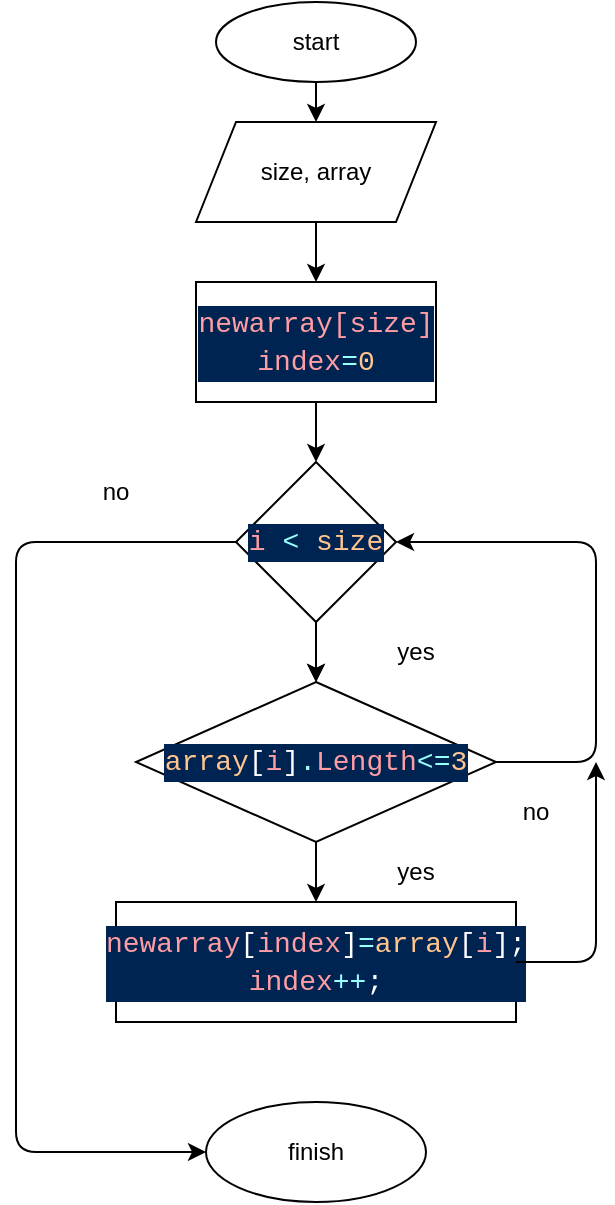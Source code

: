 <mxfile>
    <diagram id="yCa0GJiP0UrgbVNkVmcU" name="Страница 1">
        <mxGraphModel dx="790" dy="520" grid="1" gridSize="10" guides="1" tooltips="1" connect="1" arrows="1" fold="1" page="1" pageScale="1" pageWidth="827" pageHeight="1169" math="0" shadow="0">
            <root>
                <mxCell id="0"/>
                <mxCell id="1" parent="0"/>
                <mxCell id="2" value="" style="edgeStyle=none;html=1;" edge="1" parent="1" source="3" target="5">
                    <mxGeometry relative="1" as="geometry"/>
                </mxCell>
                <mxCell id="3" value="start" style="ellipse;whiteSpace=wrap;html=1;" vertex="1" parent="1">
                    <mxGeometry x="230" y="10" width="100" height="40" as="geometry"/>
                </mxCell>
                <mxCell id="4" value="" style="edgeStyle=none;html=1;" edge="1" parent="1" source="5" target="7">
                    <mxGeometry relative="1" as="geometry"/>
                </mxCell>
                <mxCell id="5" value="size, array" style="shape=parallelogram;perimeter=parallelogramPerimeter;whiteSpace=wrap;html=1;fixedSize=1;" vertex="1" parent="1">
                    <mxGeometry x="220" y="70" width="120" height="50" as="geometry"/>
                </mxCell>
                <mxCell id="6" value="" style="edgeStyle=none;html=1;" edge="1" parent="1" source="7" target="9">
                    <mxGeometry relative="1" as="geometry"/>
                </mxCell>
                <mxCell id="7" value="&lt;div style=&quot;color: rgb(255, 255, 255); background-color: rgb(0, 36, 81); font-family: Consolas, &amp;quot;Courier New&amp;quot;, monospace; font-size: 14px; line-height: 19px;&quot;&gt;&lt;span style=&quot;color: #ff9da4;&quot;&gt;newarray[size]&lt;br&gt;&lt;/span&gt;&lt;div style=&quot;line-height: 19px;&quot;&gt;&lt;span style=&quot;color: #ff9da4;&quot;&gt;index&lt;/span&gt;&lt;span style=&quot;color: #99ffff;&quot;&gt;=&lt;/span&gt;&lt;span style=&quot;color: #ffc58f;&quot;&gt;0&lt;/span&gt;&lt;/div&gt;&lt;/div&gt;" style="whiteSpace=wrap;html=1;" vertex="1" parent="1">
                    <mxGeometry x="220" y="150" width="120" height="60" as="geometry"/>
                </mxCell>
                <mxCell id="8" value="" style="edgeStyle=none;html=1;" edge="1" parent="1" source="9">
                    <mxGeometry relative="1" as="geometry">
                        <mxPoint x="280" y="350" as="targetPoint"/>
                    </mxGeometry>
                </mxCell>
                <mxCell id="18" value="" style="edgeStyle=none;html=1;" edge="1" parent="1" source="9" target="16">
                    <mxGeometry relative="1" as="geometry"/>
                </mxCell>
                <mxCell id="9" value="&lt;div style=&quot;color: rgb(255, 255, 255); background-color: rgb(0, 36, 81); font-family: Consolas, &amp;quot;Courier New&amp;quot;, monospace; font-size: 14px; line-height: 19px;&quot;&gt;&lt;span style=&quot;color: #ff9da4;&quot;&gt;i&lt;/span&gt; &lt;span style=&quot;color: #99ffff;&quot;&gt;&amp;lt;&lt;/span&gt; &lt;span style=&quot;color: #ffc58f;&quot;&gt;size&lt;/span&gt;&lt;/div&gt;" style="rhombus;whiteSpace=wrap;html=1;" vertex="1" parent="1">
                    <mxGeometry x="240" y="240" width="80" height="80" as="geometry"/>
                </mxCell>
                <mxCell id="10" value="" style="edgeStyle=none;html=1;" edge="1" parent="1" target="12">
                    <mxGeometry relative="1" as="geometry">
                        <mxPoint x="280" y="430" as="sourcePoint"/>
                    </mxGeometry>
                </mxCell>
                <mxCell id="12" value="&lt;div style=&quot;color: rgb(255, 255, 255); background-color: rgb(0, 36, 81); font-family: Consolas, &amp;quot;Courier New&amp;quot;, monospace; font-size: 14px; line-height: 19px;&quot;&gt;&lt;div style=&quot;line-height: 19px;&quot;&gt;&lt;div&gt;&lt;span style=&quot;color: #ff9da4;&quot;&gt;newarray&lt;/span&gt;[&lt;span style=&quot;color: #ff9da4;&quot;&gt;index&lt;/span&gt;]&lt;span style=&quot;color: #99ffff;&quot;&gt;=&lt;/span&gt;&lt;span style=&quot;color: #ffc58f;&quot;&gt;array&lt;/span&gt;[&lt;span style=&quot;color: #ff9da4;&quot;&gt;i&lt;/span&gt;];&lt;/div&gt;&lt;div&gt;&lt;span style=&quot;color: #ff9da4;&quot;&gt;index&lt;/span&gt;&lt;span style=&quot;color: #99ffff;&quot;&gt;++&lt;/span&gt;;&lt;/div&gt;&lt;/div&gt;&lt;/div&gt;" style="whiteSpace=wrap;html=1;" vertex="1" parent="1">
                    <mxGeometry x="180" y="460" width="200" height="60" as="geometry"/>
                </mxCell>
                <mxCell id="15" value="finish" style="ellipse;whiteSpace=wrap;html=1;" vertex="1" parent="1">
                    <mxGeometry x="225" y="560" width="110" height="50" as="geometry"/>
                </mxCell>
                <mxCell id="16" value="&lt;div style=&quot;color: rgb(255, 255, 255); background-color: rgb(0, 36, 81); font-family: Consolas, &amp;quot;Courier New&amp;quot;, monospace; font-size: 14px; line-height: 19px;&quot;&gt;&lt;span style=&quot;color: #ffc58f;&quot;&gt;array&lt;/span&gt;[&lt;span style=&quot;color: #ff9da4;&quot;&gt;i&lt;/span&gt;]&lt;span style=&quot;color: #99ffff;&quot;&gt;.&lt;/span&gt;&lt;span style=&quot;color: #ff9da4;&quot;&gt;Length&lt;/span&gt;&lt;span style=&quot;color: #99ffff;&quot;&gt;&amp;lt;=&lt;/span&gt;&lt;span style=&quot;color: #ffc58f;&quot;&gt;3&lt;/span&gt;&lt;/div&gt;" style="rhombus;whiteSpace=wrap;html=1;" vertex="1" parent="1">
                    <mxGeometry x="190" y="350" width="180" height="80" as="geometry"/>
                </mxCell>
                <mxCell id="19" value="yes" style="text;html=1;strokeColor=none;fillColor=none;align=center;verticalAlign=middle;whiteSpace=wrap;rounded=0;" vertex="1" parent="1">
                    <mxGeometry x="300" y="320" width="60" height="30" as="geometry"/>
                </mxCell>
                <mxCell id="21" value="no" style="text;html=1;strokeColor=none;fillColor=none;align=center;verticalAlign=middle;whiteSpace=wrap;rounded=0;" vertex="1" parent="1">
                    <mxGeometry x="360" y="400" width="60" height="30" as="geometry"/>
                </mxCell>
                <mxCell id="24" value="yes" style="text;html=1;strokeColor=none;fillColor=none;align=center;verticalAlign=middle;whiteSpace=wrap;rounded=0;" vertex="1" parent="1">
                    <mxGeometry x="300" y="430" width="60" height="30" as="geometry"/>
                </mxCell>
                <mxCell id="25" value="" style="endArrow=classic;html=1;exitX=1;exitY=0.5;exitDx=0;exitDy=0;entryX=1;entryY=0.5;entryDx=0;entryDy=0;" edge="1" parent="1" source="16" target="9">
                    <mxGeometry width="50" height="50" relative="1" as="geometry">
                        <mxPoint x="260" y="380" as="sourcePoint"/>
                        <mxPoint x="310" y="330" as="targetPoint"/>
                        <Array as="points">
                            <mxPoint x="420" y="390"/>
                            <mxPoint x="420" y="280"/>
                        </Array>
                    </mxGeometry>
                </mxCell>
                <mxCell id="26" value="" style="endArrow=classic;html=1;exitX=0;exitY=0.5;exitDx=0;exitDy=0;entryX=0;entryY=0.5;entryDx=0;entryDy=0;" edge="1" parent="1" source="9" target="15">
                    <mxGeometry width="50" height="50" relative="1" as="geometry">
                        <mxPoint x="260" y="380" as="sourcePoint"/>
                        <mxPoint x="310" y="330" as="targetPoint"/>
                        <Array as="points">
                            <mxPoint x="130" y="280"/>
                            <mxPoint x="130" y="585"/>
                        </Array>
                    </mxGeometry>
                </mxCell>
                <mxCell id="27" value="no" style="text;html=1;strokeColor=none;fillColor=none;align=center;verticalAlign=middle;whiteSpace=wrap;rounded=0;" vertex="1" parent="1">
                    <mxGeometry x="150" y="240" width="60" height="30" as="geometry"/>
                </mxCell>
                <mxCell id="28" value="" style="endArrow=classic;html=1;exitX=1;exitY=0.5;exitDx=0;exitDy=0;" edge="1" parent="1" source="12">
                    <mxGeometry width="50" height="50" relative="1" as="geometry">
                        <mxPoint x="190" y="380" as="sourcePoint"/>
                        <mxPoint x="420" y="390" as="targetPoint"/>
                        <Array as="points">
                            <mxPoint x="420" y="490"/>
                        </Array>
                    </mxGeometry>
                </mxCell>
            </root>
        </mxGraphModel>
    </diagram>
</mxfile>